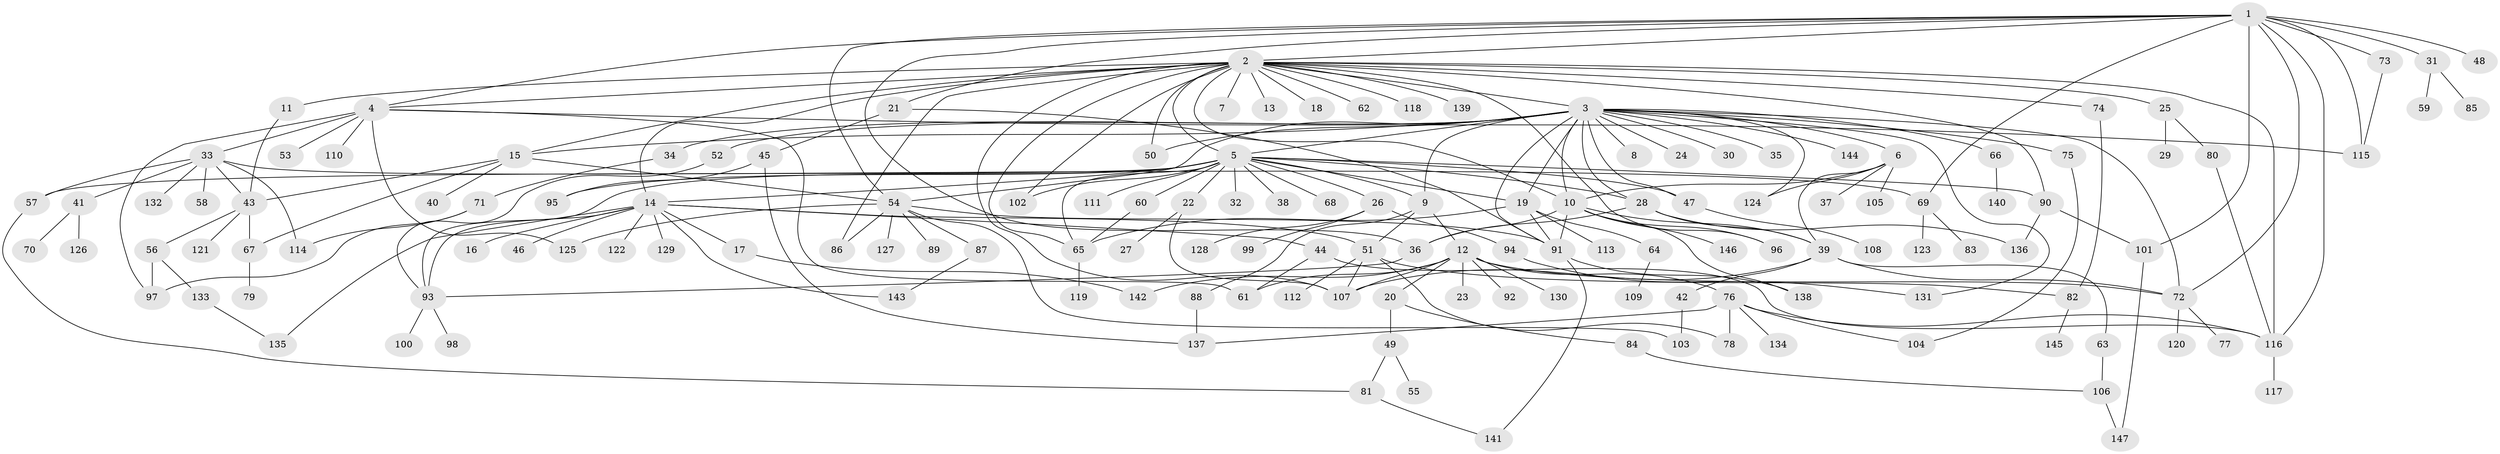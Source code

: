 // coarse degree distribution, {31: 0.008771929824561403, 23: 0.008771929824561403, 9: 0.043859649122807015, 19: 0.008771929824561403, 5: 0.05263157894736842, 1: 0.4298245614035088, 13: 0.008771929824561403, 12: 0.008771929824561403, 2: 0.2631578947368421, 11: 0.008771929824561403, 3: 0.08771929824561403, 4: 0.05263157894736842, 8: 0.008771929824561403, 7: 0.008771929824561403}
// Generated by graph-tools (version 1.1) at 2025/41/03/06/25 10:41:48]
// undirected, 147 vertices, 221 edges
graph export_dot {
graph [start="1"]
  node [color=gray90,style=filled];
  1;
  2;
  3;
  4;
  5;
  6;
  7;
  8;
  9;
  10;
  11;
  12;
  13;
  14;
  15;
  16;
  17;
  18;
  19;
  20;
  21;
  22;
  23;
  24;
  25;
  26;
  27;
  28;
  29;
  30;
  31;
  32;
  33;
  34;
  35;
  36;
  37;
  38;
  39;
  40;
  41;
  42;
  43;
  44;
  45;
  46;
  47;
  48;
  49;
  50;
  51;
  52;
  53;
  54;
  55;
  56;
  57;
  58;
  59;
  60;
  61;
  62;
  63;
  64;
  65;
  66;
  67;
  68;
  69;
  70;
  71;
  72;
  73;
  74;
  75;
  76;
  77;
  78;
  79;
  80;
  81;
  82;
  83;
  84;
  85;
  86;
  87;
  88;
  89;
  90;
  91;
  92;
  93;
  94;
  95;
  96;
  97;
  98;
  99;
  100;
  101;
  102;
  103;
  104;
  105;
  106;
  107;
  108;
  109;
  110;
  111;
  112;
  113;
  114;
  115;
  116;
  117;
  118;
  119;
  120;
  121;
  122;
  123;
  124;
  125;
  126;
  127;
  128;
  129;
  130;
  131;
  132;
  133;
  134;
  135;
  136;
  137;
  138;
  139;
  140;
  141;
  142;
  143;
  144;
  145;
  146;
  147;
  1 -- 2;
  1 -- 4;
  1 -- 21;
  1 -- 31;
  1 -- 36;
  1 -- 48;
  1 -- 54;
  1 -- 69;
  1 -- 72;
  1 -- 73;
  1 -- 101;
  1 -- 115;
  1 -- 116;
  2 -- 3;
  2 -- 4;
  2 -- 5;
  2 -- 7;
  2 -- 10;
  2 -- 11;
  2 -- 13;
  2 -- 14;
  2 -- 15;
  2 -- 18;
  2 -- 25;
  2 -- 50;
  2 -- 62;
  2 -- 65;
  2 -- 74;
  2 -- 86;
  2 -- 90;
  2 -- 96;
  2 -- 102;
  2 -- 107;
  2 -- 116;
  2 -- 118;
  2 -- 139;
  3 -- 5;
  3 -- 6;
  3 -- 8;
  3 -- 9;
  3 -- 10;
  3 -- 15;
  3 -- 19;
  3 -- 24;
  3 -- 28;
  3 -- 30;
  3 -- 34;
  3 -- 35;
  3 -- 47;
  3 -- 50;
  3 -- 52;
  3 -- 54;
  3 -- 66;
  3 -- 72;
  3 -- 75;
  3 -- 91;
  3 -- 124;
  3 -- 131;
  3 -- 144;
  4 -- 33;
  4 -- 53;
  4 -- 61;
  4 -- 97;
  4 -- 110;
  4 -- 115;
  4 -- 125;
  5 -- 9;
  5 -- 14;
  5 -- 19;
  5 -- 22;
  5 -- 26;
  5 -- 28;
  5 -- 32;
  5 -- 38;
  5 -- 47;
  5 -- 57;
  5 -- 60;
  5 -- 65;
  5 -- 68;
  5 -- 90;
  5 -- 93;
  5 -- 95;
  5 -- 102;
  5 -- 111;
  6 -- 10;
  6 -- 37;
  6 -- 39;
  6 -- 105;
  6 -- 124;
  9 -- 12;
  9 -- 51;
  9 -- 88;
  10 -- 36;
  10 -- 39;
  10 -- 91;
  10 -- 96;
  10 -- 138;
  10 -- 146;
  11 -- 43;
  12 -- 20;
  12 -- 23;
  12 -- 61;
  12 -- 72;
  12 -- 76;
  12 -- 92;
  12 -- 107;
  12 -- 130;
  12 -- 142;
  14 -- 16;
  14 -- 17;
  14 -- 44;
  14 -- 46;
  14 -- 51;
  14 -- 93;
  14 -- 122;
  14 -- 129;
  14 -- 135;
  14 -- 143;
  15 -- 40;
  15 -- 43;
  15 -- 54;
  15 -- 67;
  17 -- 142;
  19 -- 64;
  19 -- 65;
  19 -- 91;
  19 -- 113;
  20 -- 49;
  20 -- 84;
  21 -- 45;
  21 -- 91;
  22 -- 27;
  22 -- 107;
  25 -- 29;
  25 -- 80;
  26 -- 94;
  26 -- 99;
  26 -- 128;
  28 -- 36;
  28 -- 39;
  28 -- 136;
  31 -- 59;
  31 -- 85;
  33 -- 41;
  33 -- 43;
  33 -- 57;
  33 -- 58;
  33 -- 69;
  33 -- 114;
  33 -- 132;
  34 -- 71;
  36 -- 93;
  39 -- 42;
  39 -- 63;
  39 -- 72;
  39 -- 107;
  41 -- 70;
  41 -- 126;
  42 -- 103;
  43 -- 56;
  43 -- 67;
  43 -- 121;
  44 -- 61;
  44 -- 116;
  45 -- 95;
  45 -- 137;
  47 -- 108;
  49 -- 55;
  49 -- 81;
  51 -- 78;
  51 -- 82;
  51 -- 107;
  51 -- 112;
  52 -- 93;
  54 -- 86;
  54 -- 87;
  54 -- 89;
  54 -- 91;
  54 -- 103;
  54 -- 125;
  54 -- 127;
  56 -- 97;
  56 -- 133;
  57 -- 81;
  60 -- 65;
  63 -- 106;
  64 -- 109;
  65 -- 119;
  66 -- 140;
  67 -- 79;
  69 -- 83;
  69 -- 123;
  71 -- 97;
  71 -- 114;
  72 -- 77;
  72 -- 120;
  73 -- 115;
  74 -- 82;
  75 -- 104;
  76 -- 78;
  76 -- 104;
  76 -- 116;
  76 -- 134;
  76 -- 137;
  80 -- 116;
  81 -- 141;
  82 -- 145;
  84 -- 106;
  87 -- 143;
  88 -- 137;
  90 -- 101;
  90 -- 136;
  91 -- 138;
  91 -- 141;
  93 -- 98;
  93 -- 100;
  94 -- 131;
  101 -- 147;
  106 -- 147;
  116 -- 117;
  133 -- 135;
}
